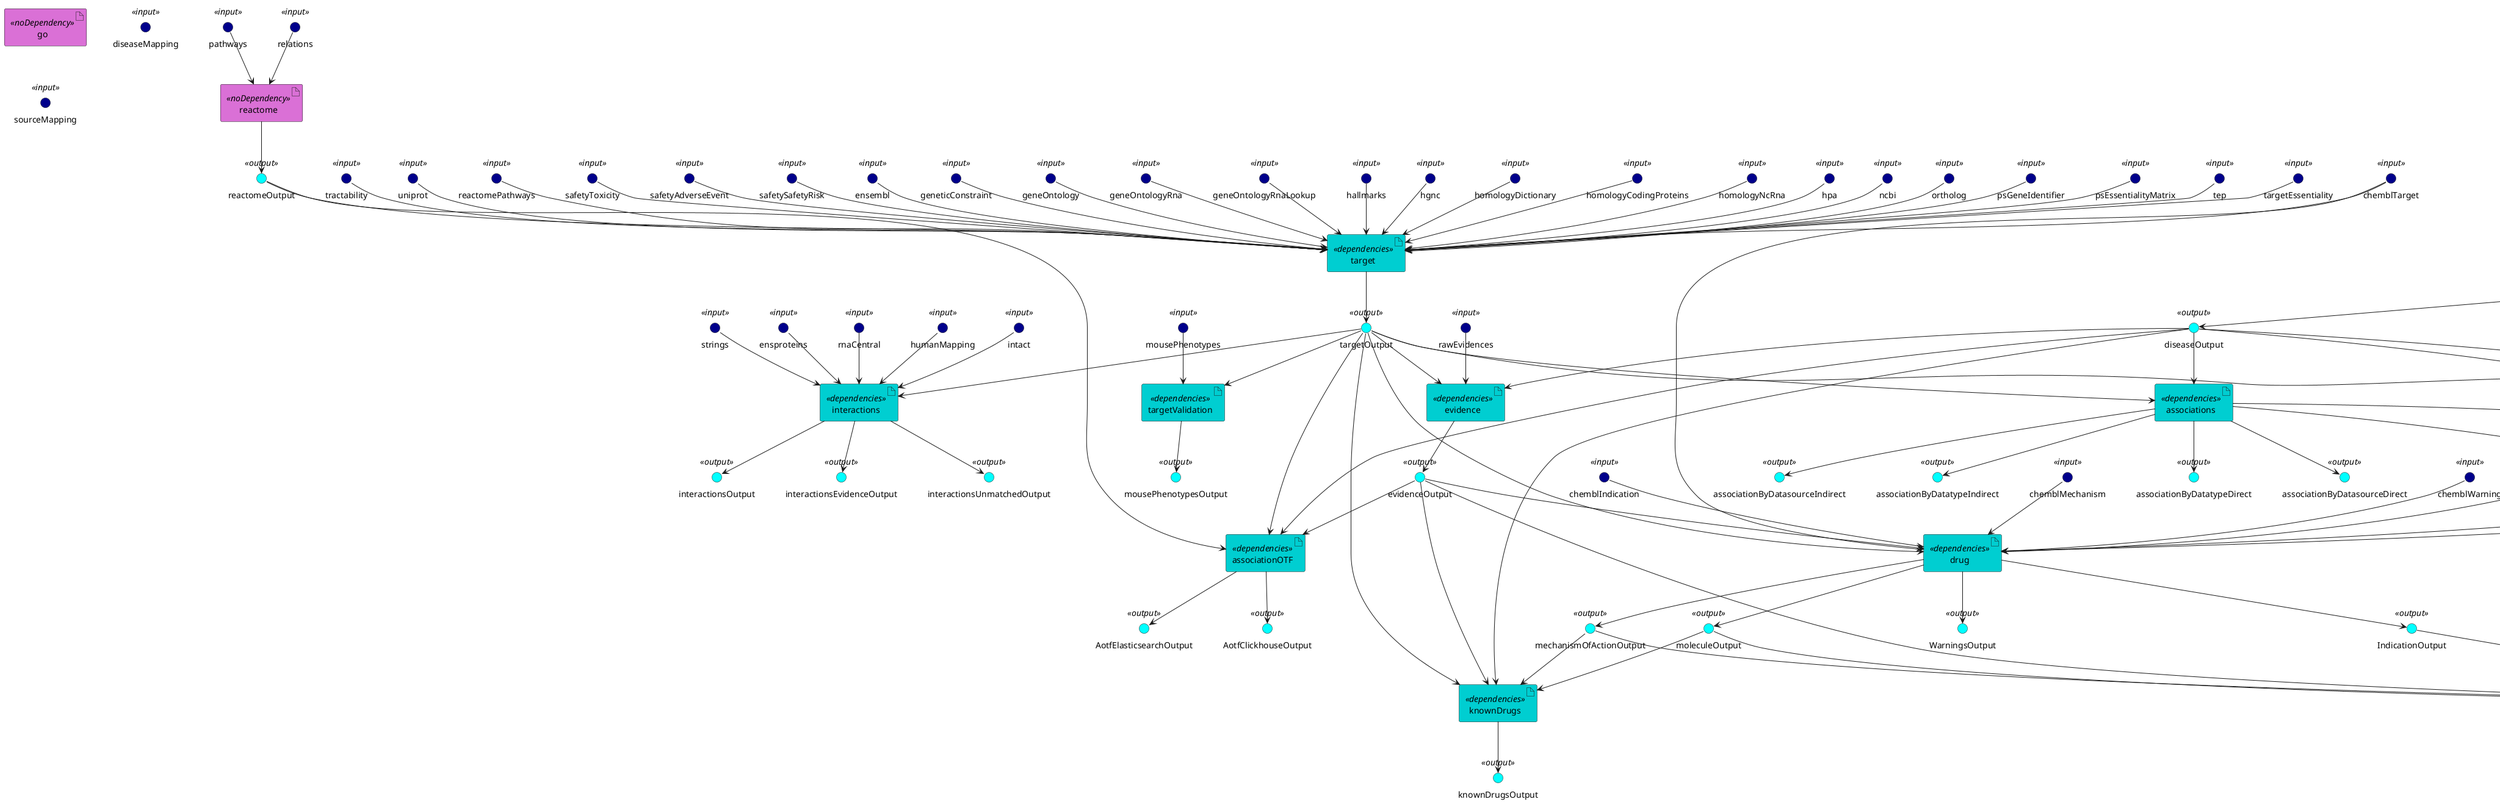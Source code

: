 @startuml
skinparam interface {
    backgroundColor<<input>> darkblue
    backgroundColor<<output>> cyan
}
skinparam artifact {
     backgroundColor<<noDependency>> orchid
     backgroundColor<<dependencies>> darkturquoise
 }
' steps
artifact associations <<dependencies>>
artifact associationOTF <<dependencies>>
artifact disease <<noDependency>>
artifact drug <<dependencies>>
artifact evidence <<dependencies>>
artifact expression <<noDependency>>
artifact go <<noDependency>>
artifact interactions <<dependencies>>
artifact knownDrugs <<dependencies>>
artifact reactome <<noDependency>>
artifact search <<dependencies>>
artifact target <<dependencies>>
artifact targetValidation <<dependencies>>

'inputs
' association

  ' disease and source mapping static files
interface diseaseMapping <<input>>
interface sourceMapping <<input>>
' disease
interface efoOntology <<input>>
interface hpoOntology <<input>>
interface mondoOntology <<input>>
interface hpoPhenotype <<input>>
' drug
interface chemblMolecule <<input>>
interface chemblIndication <<input>>
interface chemblMechanism <<input>>
interface chemblTarget <<input>>
interface chemblWarning <<input>>
interface drugbankToChembl <<input>>

' evidences
interface rawEvidences <<input>>
' expression
interface expressionData <<input>>
' interactions
interface ensproteins <<input>>
interface rnaCentral <<input>>
interface humanMapping <<input>>
interface intact <<input>>
interface strings <<input>>
' known drugs

' reactome
interface pathways <<input>>
interface relations <<input>>
' target
interface ensembl <<input>>
interface geneticConstraint <<input>>
interface geneOntology <<input>>
interface geneOntologyRna <<input>>
interface geneOntologyRnaLookup <<input>>
interface hallmarks <<input>>
interface hgnc <<input>>
interface homologyDictionary <<input>>
interface homologyCodingProteins <<input>>
interface homologyNcRna <<input>>
interface hpa <<input>>
interface ncbi <<input>>
interface ortholog <<input>>
interface psGeneIdentifier <<input>>
interface psEssentialityMatrix <<input>>
interface tep <<input>>
interface targetEssentiality <<input>>
interface tractability <<input>>
interface uniprot <<input>>
interface reactomePathways <<input>>

'safety
interface safetyToxicity <<input>>
interface safetyAdverseEvent <<input>>
interface safetySafetyRisk <<input>>

'outputs
  ' associations
interface associationByDatatypeDirect <<output>>
interface associationByDatasourceDirect <<output>>
interface associationByOverallDirect <<output>>
interface associationByDatasourceIndirect <<output>>
interface associationByDatatypeIndirect <<output>>
interface associationByOverallIndirect <<output>>
  ' aotf
interface AotfClickhouseOutput <<output>>
interface AotfElasticsearchOutput <<output>>
  ' disease
interface diseaseOutput <<output>>
interface diseaseHpoOutput <<output>>
interface diseaseToPhenotypeOutput <<output>>
  ' drug
interface moleculeOutput <<output>>
interface mechanismOfActionOutput <<output>>
interface IndicationOutput <<output>>
interface WarningsOutput <<output>>

  ' evidences
interface evidenceOutput <<output>>
  ' expression
interface expressionOutput <<output>>
  ' interactions
interface interactionsOutput <<output>>
interface interactionsEvidenceOutput <<output>>
interface interactionsUnmatchedOutput <<output>>
  ' known drugs
interface knownDrugsOutput <<output>>

  ' reactome
interface reactomeOutput <<output>>
  ' target
interface targetOutput <<output>>

  ' search
interface searchTargetOutput <<output>>
interface searchDiseaseOutput <<output>>
interface searchDrugOutput <<output>>

  ' targetValidation
 interface mousePhenotypes <<input>>
 interface mousePhenotypesOutput <<output>>



' relations

  ' targetValidation
targetOutput --> targetValidation
mousePhenotypes --> targetValidation
targetValidation --> mousePhenotypesOutput
  ' assocations
targetOutput --> associations
diseaseOutput --> associations
associations --> associationByDatasourceDirect
associations --> associationByDatasourceIndirect
associations --> associationByDatatypeDirect
associations --> associationByDatatypeIndirect
associations --> associationByOverallDirect
associations --> associationByOverallIndirect

  ' AOTF
reactomeOutput --> associationOTF
evidenceOutput --> associationOTF
diseaseOutput --> associationOTF
targetOutput --> associationOTF
associationOTF --> AotfClickhouseOutput
associationOTF --> AotfElasticsearchOutput

  ' disease
efoOntology --> disease
hpoOntology --> disease
mondoOntology --> disease
hpoPhenotype --> disease
disease --> diseaseOutput
disease --> diseaseHpoOutput
disease --> diseaseToPhenotypeOutput

  ' drug
targetOutput --> drug
diseaseOutput --> drug
evidenceOutput --> drug
chemblMolecule --> drug
chemblIndication--> drug
chemblMechanism --> drug
chemblTarget --> drug
chemblWarning --> drug
drugbankToChembl --> drug
drug --> moleculeOutput
drug -->  mechanismOfActionOutput
drug --> IndicationOutput
drug --> WarningsOutput

  ' evidences
targetOutput --> evidence
diseaseOutput --> evidence
rawEvidences --> evidence
evidence --> evidenceOutput

  ' expression
expressionData --> expression
expression --> expressionOutput

  ' interactions
targetOutput --> interactions
rnaCentral --> interactions
humanMapping --> interactions
ensproteins --> interactions
intact --> interactions
strings --> interactions
interactions --> interactionsOutput
interactions --> interactionsEvidenceOutput
interactions --> interactionsUnmatchedOutput

  ' known drugs
evidenceOutput --> knownDrugs
diseaseOutput --> knownDrugs
targetOutput --> knownDrugs
moleculeOutput --> knownDrugs
mechanismOfActionOutput --> knownDrugs
knownDrugs --> knownDrugsOutput

  ' reactome
pathways --> reactome
relations --> reactome
reactome --> reactomeOutput

  ' search
evidenceOutput --> search
diseaseOutput --> search
diseaseToPhenotypeOutput --> search
diseaseHpoOutput --> search
targetOutput --> search
moleculeOutput --> search
mechanismOfActionOutput --> search
IndicationOutput --> search
associationByOverallIndirect --> search
search --> searchTargetOutput
search --> searchDiseaseOutput
search --> searchDrugOutput

' target
chemblTarget --> target
target --> targetOutput
ensembl --> target
geneticConstraint --> target
geneOntology --> target
geneOntologyRna  --> target
geneOntologyRnaLookup --> target
hallmarks --> target
hgnc --> target
homologyDictionary --> target
homologyCodingProteins --> target
homologyNcRna --> target
hpa --> target
ncbi --> target
ortholog --> target
psGeneIdentifier --> target
psEssentialityMatrix --> target
reactomeOutput --> target
reactomePathways --> target
safetyToxicity --> target
safetyAdverseEvent --> target
safetySafetyRisk --> target
tep --> target
targetEssentiality --> target
tractability --> target
uniprot --> target

@enduml
